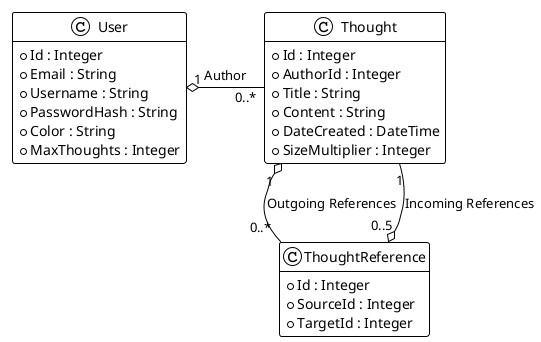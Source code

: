 @startuml
!theme plain
hide empty members

class User {
+ Id : Integer
+ Email : String
+ Username : String
+ PasswordHash : String
+ Color : String
+ MaxThoughts : Integer
}

class Thought {
+ Id : Integer
+ AuthorId : Integer
+ Title : String
+ Content : String
+ DateCreated : DateTime
+ SizeMultiplier : Integer
}

class ThoughtReference {
+ Id : Integer
+ SourceId : Integer
+ TargetId : Integer
}

User "1" o- "0..*" Thought : "Author"

Thought "1" o-- "0..*" ThoughtReference : "Outgoing References"
Thought "1" --o "0..5" ThoughtReference : "Incoming References"
@enduml